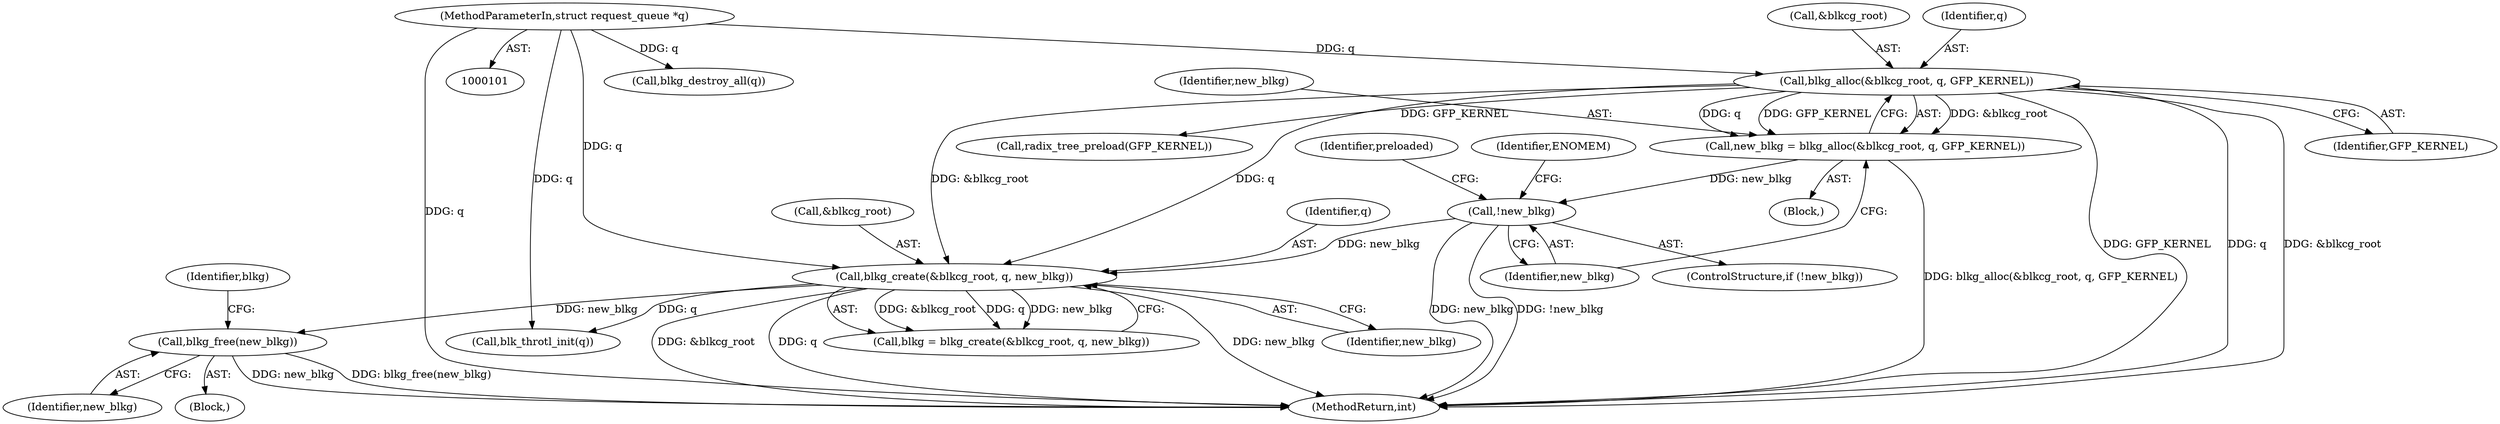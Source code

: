 digraph "0_linux_9b54d816e00425c3a517514e0d677bb3cec49258@pointer" {
"1000150" [label="(Call,blkg_free(new_blkg))"];
"1000133" [label="(Call,blkg_create(&blkcg_root, q, new_blkg))"];
"1000110" [label="(Call,blkg_alloc(&blkcg_root, q, GFP_KERNEL))"];
"1000102" [label="(MethodParameterIn,struct request_queue *q)"];
"1000116" [label="(Call,!new_blkg)"];
"1000108" [label="(Call,new_blkg = blkg_alloc(&blkcg_root, q, GFP_KERNEL))"];
"1000133" [label="(Call,blkg_create(&blkcg_root, q, new_blkg))"];
"1000116" [label="(Call,!new_blkg)"];
"1000124" [label="(Call,radix_tree_preload(GFP_KERNEL))"];
"1000114" [label="(Identifier,GFP_KERNEL)"];
"1000137" [label="(Identifier,new_blkg)"];
"1000150" [label="(Call,blkg_free(new_blkg))"];
"1000134" [label="(Call,&blkcg_root)"];
"1000186" [label="(MethodReturn,int)"];
"1000115" [label="(ControlStructure,if (!new_blkg))"];
"1000120" [label="(Identifier,ENOMEM)"];
"1000110" [label="(Call,blkg_alloc(&blkcg_root, q, GFP_KERNEL))"];
"1000108" [label="(Call,new_blkg = blkg_alloc(&blkcg_root, q, GFP_KERNEL))"];
"1000178" [label="(Call,blkg_destroy_all(q))"];
"1000117" [label="(Identifier,new_blkg)"];
"1000103" [label="(Block,)"];
"1000111" [label="(Call,&blkcg_root)"];
"1000149" [label="(Block,)"];
"1000102" [label="(MethodParameterIn,struct request_queue *q)"];
"1000113" [label="(Identifier,q)"];
"1000109" [label="(Identifier,new_blkg)"];
"1000154" [label="(Identifier,blkg)"];
"1000122" [label="(Identifier,preloaded)"];
"1000131" [label="(Call,blkg = blkg_create(&blkcg_root, q, new_blkg))"];
"1000151" [label="(Identifier,new_blkg)"];
"1000169" [label="(Call,blk_throtl_init(q))"];
"1000136" [label="(Identifier,q)"];
"1000150" -> "1000149"  [label="AST: "];
"1000150" -> "1000151"  [label="CFG: "];
"1000151" -> "1000150"  [label="AST: "];
"1000154" -> "1000150"  [label="CFG: "];
"1000150" -> "1000186"  [label="DDG: new_blkg"];
"1000150" -> "1000186"  [label="DDG: blkg_free(new_blkg)"];
"1000133" -> "1000150"  [label="DDG: new_blkg"];
"1000133" -> "1000131"  [label="AST: "];
"1000133" -> "1000137"  [label="CFG: "];
"1000134" -> "1000133"  [label="AST: "];
"1000136" -> "1000133"  [label="AST: "];
"1000137" -> "1000133"  [label="AST: "];
"1000131" -> "1000133"  [label="CFG: "];
"1000133" -> "1000186"  [label="DDG: &blkcg_root"];
"1000133" -> "1000186"  [label="DDG: q"];
"1000133" -> "1000186"  [label="DDG: new_blkg"];
"1000133" -> "1000131"  [label="DDG: &blkcg_root"];
"1000133" -> "1000131"  [label="DDG: q"];
"1000133" -> "1000131"  [label="DDG: new_blkg"];
"1000110" -> "1000133"  [label="DDG: &blkcg_root"];
"1000110" -> "1000133"  [label="DDG: q"];
"1000102" -> "1000133"  [label="DDG: q"];
"1000116" -> "1000133"  [label="DDG: new_blkg"];
"1000133" -> "1000169"  [label="DDG: q"];
"1000110" -> "1000108"  [label="AST: "];
"1000110" -> "1000114"  [label="CFG: "];
"1000111" -> "1000110"  [label="AST: "];
"1000113" -> "1000110"  [label="AST: "];
"1000114" -> "1000110"  [label="AST: "];
"1000108" -> "1000110"  [label="CFG: "];
"1000110" -> "1000186"  [label="DDG: GFP_KERNEL"];
"1000110" -> "1000186"  [label="DDG: q"];
"1000110" -> "1000186"  [label="DDG: &blkcg_root"];
"1000110" -> "1000108"  [label="DDG: &blkcg_root"];
"1000110" -> "1000108"  [label="DDG: q"];
"1000110" -> "1000108"  [label="DDG: GFP_KERNEL"];
"1000102" -> "1000110"  [label="DDG: q"];
"1000110" -> "1000124"  [label="DDG: GFP_KERNEL"];
"1000102" -> "1000101"  [label="AST: "];
"1000102" -> "1000186"  [label="DDG: q"];
"1000102" -> "1000169"  [label="DDG: q"];
"1000102" -> "1000178"  [label="DDG: q"];
"1000116" -> "1000115"  [label="AST: "];
"1000116" -> "1000117"  [label="CFG: "];
"1000117" -> "1000116"  [label="AST: "];
"1000120" -> "1000116"  [label="CFG: "];
"1000122" -> "1000116"  [label="CFG: "];
"1000116" -> "1000186"  [label="DDG: new_blkg"];
"1000116" -> "1000186"  [label="DDG: !new_blkg"];
"1000108" -> "1000116"  [label="DDG: new_blkg"];
"1000108" -> "1000103"  [label="AST: "];
"1000109" -> "1000108"  [label="AST: "];
"1000117" -> "1000108"  [label="CFG: "];
"1000108" -> "1000186"  [label="DDG: blkg_alloc(&blkcg_root, q, GFP_KERNEL)"];
}
